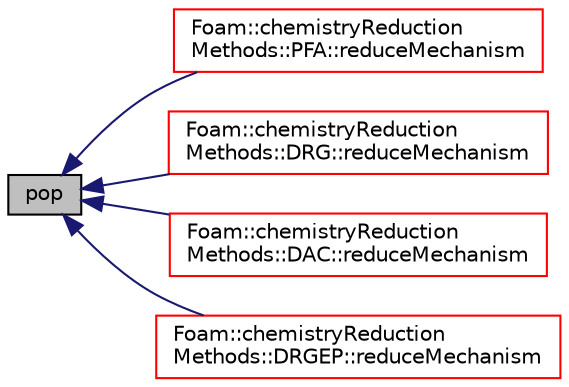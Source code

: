 digraph "pop"
{
  bgcolor="transparent";
  edge [fontname="Helvetica",fontsize="10",labelfontname="Helvetica",labelfontsize="10"];
  node [fontname="Helvetica",fontsize="10",shape=record];
  rankdir="LR";
  Node15 [label="pop",height=0.2,width=0.4,color="black", fillcolor="grey75", style="filled", fontcolor="black"];
  Node15 -> Node16 [dir="back",color="midnightblue",fontsize="10",style="solid",fontname="Helvetica"];
  Node16 [label="Foam::chemistryReduction\lMethods::PFA::reduceMechanism",height=0.2,width=0.4,color="red",URL="$a31109.html#ab97a7154228c1656fe098928083bbc27",tooltip="Reduce the mechanism. "];
  Node15 -> Node18 [dir="back",color="midnightblue",fontsize="10",style="solid",fontname="Helvetica"];
  Node18 [label="Foam::chemistryReduction\lMethods::DRG::reduceMechanism",height=0.2,width=0.4,color="red",URL="$a31077.html#ab97a7154228c1656fe098928083bbc27",tooltip="Reduce the mechanism. "];
  Node15 -> Node20 [dir="back",color="midnightblue",fontsize="10",style="solid",fontname="Helvetica"];
  Node20 [label="Foam::chemistryReduction\lMethods::DAC::reduceMechanism",height=0.2,width=0.4,color="red",URL="$a31073.html#ab97a7154228c1656fe098928083bbc27",tooltip="Reduce the mechanism. "];
  Node15 -> Node22 [dir="back",color="midnightblue",fontsize="10",style="solid",fontname="Helvetica"];
  Node22 [label="Foam::chemistryReduction\lMethods::DRGEP::reduceMechanism",height=0.2,width=0.4,color="red",URL="$a31081.html#ab97a7154228c1656fe098928083bbc27",tooltip="Reduce the mechanism. "];
}
